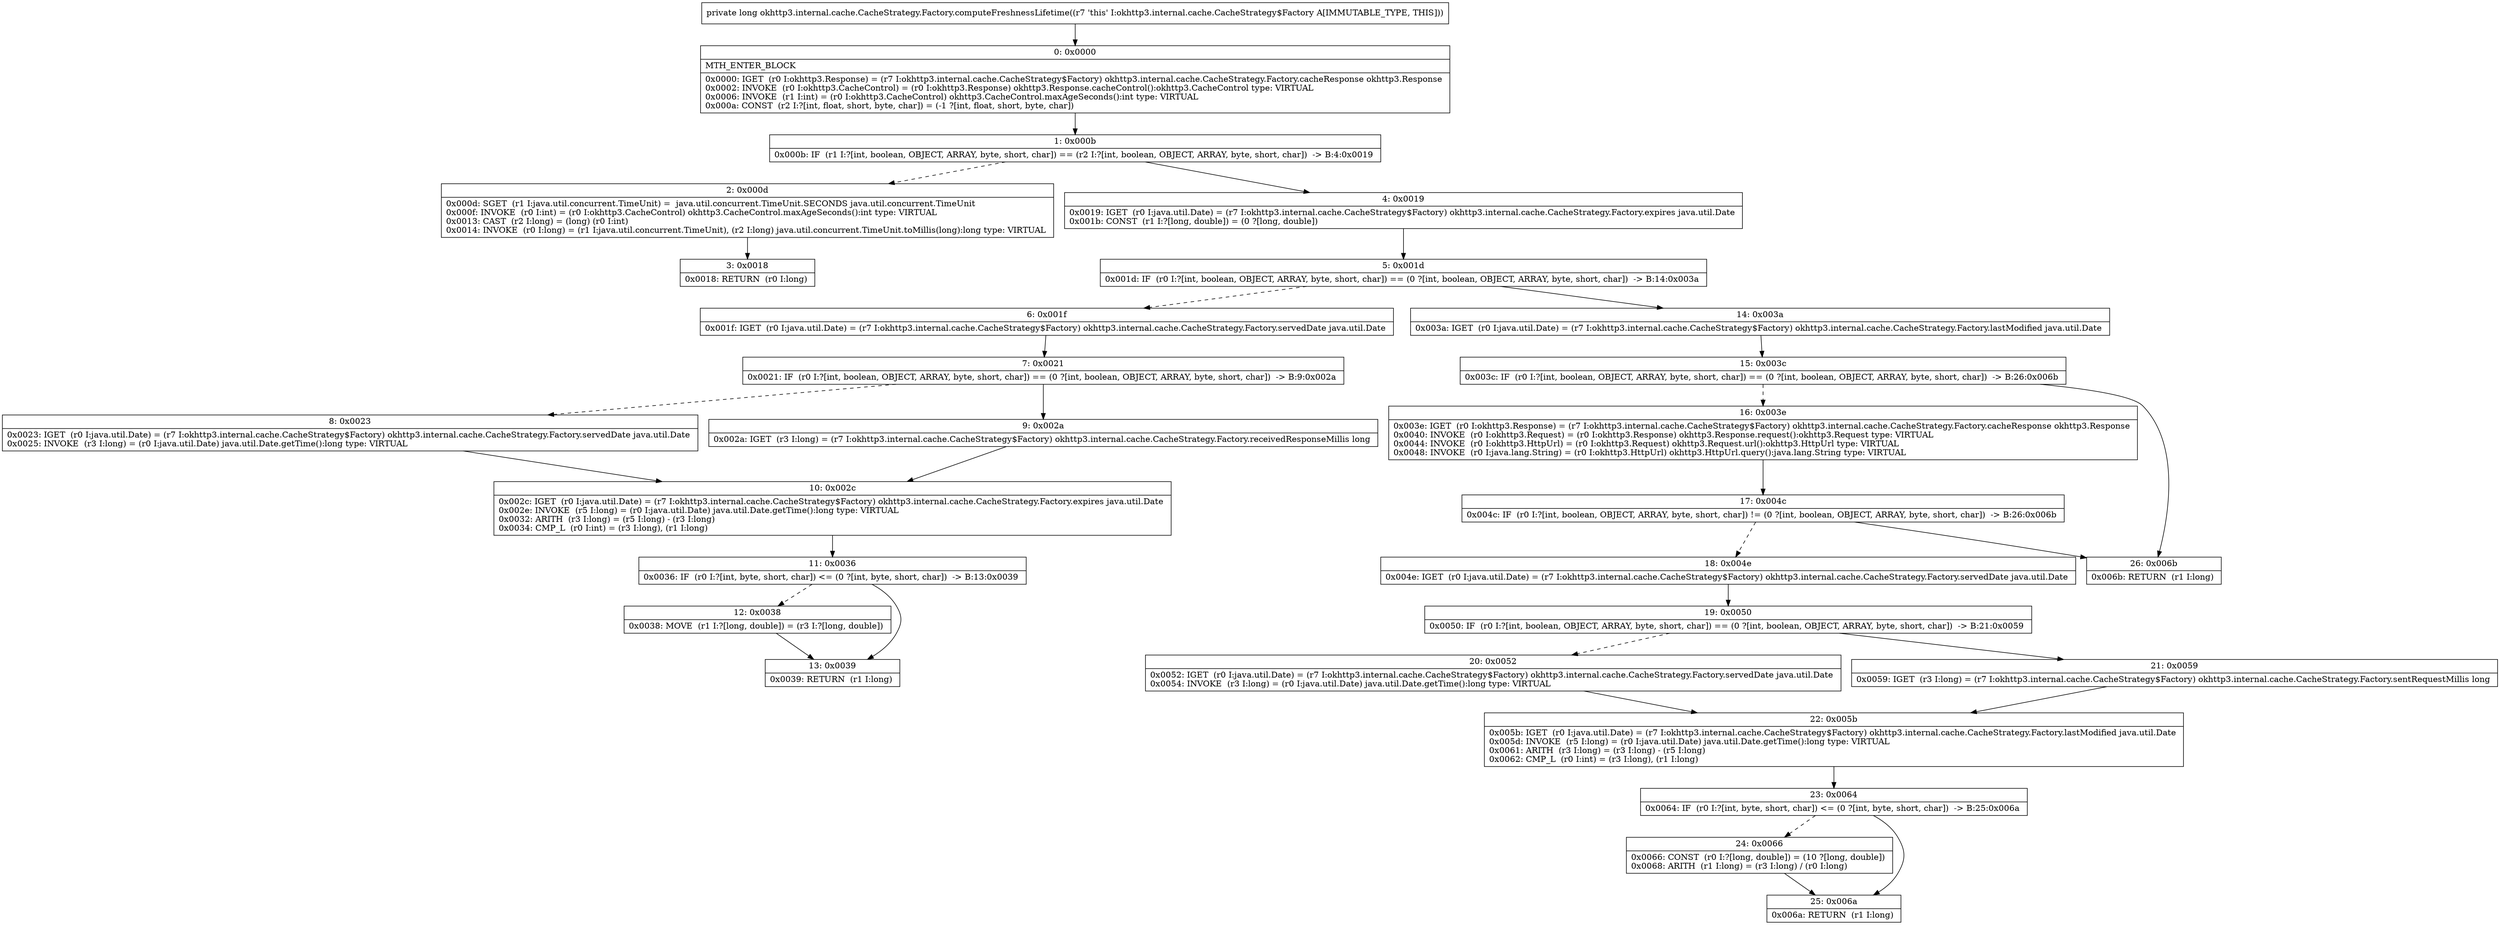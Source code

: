 digraph "CFG forokhttp3.internal.cache.CacheStrategy.Factory.computeFreshnessLifetime()J" {
Node_0 [shape=record,label="{0\:\ 0x0000|MTH_ENTER_BLOCK\l|0x0000: IGET  (r0 I:okhttp3.Response) = (r7 I:okhttp3.internal.cache.CacheStrategy$Factory) okhttp3.internal.cache.CacheStrategy.Factory.cacheResponse okhttp3.Response \l0x0002: INVOKE  (r0 I:okhttp3.CacheControl) = (r0 I:okhttp3.Response) okhttp3.Response.cacheControl():okhttp3.CacheControl type: VIRTUAL \l0x0006: INVOKE  (r1 I:int) = (r0 I:okhttp3.CacheControl) okhttp3.CacheControl.maxAgeSeconds():int type: VIRTUAL \l0x000a: CONST  (r2 I:?[int, float, short, byte, char]) = (\-1 ?[int, float, short, byte, char]) \l}"];
Node_1 [shape=record,label="{1\:\ 0x000b|0x000b: IF  (r1 I:?[int, boolean, OBJECT, ARRAY, byte, short, char]) == (r2 I:?[int, boolean, OBJECT, ARRAY, byte, short, char])  \-\> B:4:0x0019 \l}"];
Node_2 [shape=record,label="{2\:\ 0x000d|0x000d: SGET  (r1 I:java.util.concurrent.TimeUnit) =  java.util.concurrent.TimeUnit.SECONDS java.util.concurrent.TimeUnit \l0x000f: INVOKE  (r0 I:int) = (r0 I:okhttp3.CacheControl) okhttp3.CacheControl.maxAgeSeconds():int type: VIRTUAL \l0x0013: CAST  (r2 I:long) = (long) (r0 I:int) \l0x0014: INVOKE  (r0 I:long) = (r1 I:java.util.concurrent.TimeUnit), (r2 I:long) java.util.concurrent.TimeUnit.toMillis(long):long type: VIRTUAL \l}"];
Node_3 [shape=record,label="{3\:\ 0x0018|0x0018: RETURN  (r0 I:long) \l}"];
Node_4 [shape=record,label="{4\:\ 0x0019|0x0019: IGET  (r0 I:java.util.Date) = (r7 I:okhttp3.internal.cache.CacheStrategy$Factory) okhttp3.internal.cache.CacheStrategy.Factory.expires java.util.Date \l0x001b: CONST  (r1 I:?[long, double]) = (0 ?[long, double]) \l}"];
Node_5 [shape=record,label="{5\:\ 0x001d|0x001d: IF  (r0 I:?[int, boolean, OBJECT, ARRAY, byte, short, char]) == (0 ?[int, boolean, OBJECT, ARRAY, byte, short, char])  \-\> B:14:0x003a \l}"];
Node_6 [shape=record,label="{6\:\ 0x001f|0x001f: IGET  (r0 I:java.util.Date) = (r7 I:okhttp3.internal.cache.CacheStrategy$Factory) okhttp3.internal.cache.CacheStrategy.Factory.servedDate java.util.Date \l}"];
Node_7 [shape=record,label="{7\:\ 0x0021|0x0021: IF  (r0 I:?[int, boolean, OBJECT, ARRAY, byte, short, char]) == (0 ?[int, boolean, OBJECT, ARRAY, byte, short, char])  \-\> B:9:0x002a \l}"];
Node_8 [shape=record,label="{8\:\ 0x0023|0x0023: IGET  (r0 I:java.util.Date) = (r7 I:okhttp3.internal.cache.CacheStrategy$Factory) okhttp3.internal.cache.CacheStrategy.Factory.servedDate java.util.Date \l0x0025: INVOKE  (r3 I:long) = (r0 I:java.util.Date) java.util.Date.getTime():long type: VIRTUAL \l}"];
Node_9 [shape=record,label="{9\:\ 0x002a|0x002a: IGET  (r3 I:long) = (r7 I:okhttp3.internal.cache.CacheStrategy$Factory) okhttp3.internal.cache.CacheStrategy.Factory.receivedResponseMillis long \l}"];
Node_10 [shape=record,label="{10\:\ 0x002c|0x002c: IGET  (r0 I:java.util.Date) = (r7 I:okhttp3.internal.cache.CacheStrategy$Factory) okhttp3.internal.cache.CacheStrategy.Factory.expires java.util.Date \l0x002e: INVOKE  (r5 I:long) = (r0 I:java.util.Date) java.util.Date.getTime():long type: VIRTUAL \l0x0032: ARITH  (r3 I:long) = (r5 I:long) \- (r3 I:long) \l0x0034: CMP_L  (r0 I:int) = (r3 I:long), (r1 I:long) \l}"];
Node_11 [shape=record,label="{11\:\ 0x0036|0x0036: IF  (r0 I:?[int, byte, short, char]) \<= (0 ?[int, byte, short, char])  \-\> B:13:0x0039 \l}"];
Node_12 [shape=record,label="{12\:\ 0x0038|0x0038: MOVE  (r1 I:?[long, double]) = (r3 I:?[long, double]) \l}"];
Node_13 [shape=record,label="{13\:\ 0x0039|0x0039: RETURN  (r1 I:long) \l}"];
Node_14 [shape=record,label="{14\:\ 0x003a|0x003a: IGET  (r0 I:java.util.Date) = (r7 I:okhttp3.internal.cache.CacheStrategy$Factory) okhttp3.internal.cache.CacheStrategy.Factory.lastModified java.util.Date \l}"];
Node_15 [shape=record,label="{15\:\ 0x003c|0x003c: IF  (r0 I:?[int, boolean, OBJECT, ARRAY, byte, short, char]) == (0 ?[int, boolean, OBJECT, ARRAY, byte, short, char])  \-\> B:26:0x006b \l}"];
Node_16 [shape=record,label="{16\:\ 0x003e|0x003e: IGET  (r0 I:okhttp3.Response) = (r7 I:okhttp3.internal.cache.CacheStrategy$Factory) okhttp3.internal.cache.CacheStrategy.Factory.cacheResponse okhttp3.Response \l0x0040: INVOKE  (r0 I:okhttp3.Request) = (r0 I:okhttp3.Response) okhttp3.Response.request():okhttp3.Request type: VIRTUAL \l0x0044: INVOKE  (r0 I:okhttp3.HttpUrl) = (r0 I:okhttp3.Request) okhttp3.Request.url():okhttp3.HttpUrl type: VIRTUAL \l0x0048: INVOKE  (r0 I:java.lang.String) = (r0 I:okhttp3.HttpUrl) okhttp3.HttpUrl.query():java.lang.String type: VIRTUAL \l}"];
Node_17 [shape=record,label="{17\:\ 0x004c|0x004c: IF  (r0 I:?[int, boolean, OBJECT, ARRAY, byte, short, char]) != (0 ?[int, boolean, OBJECT, ARRAY, byte, short, char])  \-\> B:26:0x006b \l}"];
Node_18 [shape=record,label="{18\:\ 0x004e|0x004e: IGET  (r0 I:java.util.Date) = (r7 I:okhttp3.internal.cache.CacheStrategy$Factory) okhttp3.internal.cache.CacheStrategy.Factory.servedDate java.util.Date \l}"];
Node_19 [shape=record,label="{19\:\ 0x0050|0x0050: IF  (r0 I:?[int, boolean, OBJECT, ARRAY, byte, short, char]) == (0 ?[int, boolean, OBJECT, ARRAY, byte, short, char])  \-\> B:21:0x0059 \l}"];
Node_20 [shape=record,label="{20\:\ 0x0052|0x0052: IGET  (r0 I:java.util.Date) = (r7 I:okhttp3.internal.cache.CacheStrategy$Factory) okhttp3.internal.cache.CacheStrategy.Factory.servedDate java.util.Date \l0x0054: INVOKE  (r3 I:long) = (r0 I:java.util.Date) java.util.Date.getTime():long type: VIRTUAL \l}"];
Node_21 [shape=record,label="{21\:\ 0x0059|0x0059: IGET  (r3 I:long) = (r7 I:okhttp3.internal.cache.CacheStrategy$Factory) okhttp3.internal.cache.CacheStrategy.Factory.sentRequestMillis long \l}"];
Node_22 [shape=record,label="{22\:\ 0x005b|0x005b: IGET  (r0 I:java.util.Date) = (r7 I:okhttp3.internal.cache.CacheStrategy$Factory) okhttp3.internal.cache.CacheStrategy.Factory.lastModified java.util.Date \l0x005d: INVOKE  (r5 I:long) = (r0 I:java.util.Date) java.util.Date.getTime():long type: VIRTUAL \l0x0061: ARITH  (r3 I:long) = (r3 I:long) \- (r5 I:long) \l0x0062: CMP_L  (r0 I:int) = (r3 I:long), (r1 I:long) \l}"];
Node_23 [shape=record,label="{23\:\ 0x0064|0x0064: IF  (r0 I:?[int, byte, short, char]) \<= (0 ?[int, byte, short, char])  \-\> B:25:0x006a \l}"];
Node_24 [shape=record,label="{24\:\ 0x0066|0x0066: CONST  (r0 I:?[long, double]) = (10 ?[long, double]) \l0x0068: ARITH  (r1 I:long) = (r3 I:long) \/ (r0 I:long) \l}"];
Node_25 [shape=record,label="{25\:\ 0x006a|0x006a: RETURN  (r1 I:long) \l}"];
Node_26 [shape=record,label="{26\:\ 0x006b|0x006b: RETURN  (r1 I:long) \l}"];
MethodNode[shape=record,label="{private long okhttp3.internal.cache.CacheStrategy.Factory.computeFreshnessLifetime((r7 'this' I:okhttp3.internal.cache.CacheStrategy$Factory A[IMMUTABLE_TYPE, THIS])) }"];
MethodNode -> Node_0;
Node_0 -> Node_1;
Node_1 -> Node_2[style=dashed];
Node_1 -> Node_4;
Node_2 -> Node_3;
Node_4 -> Node_5;
Node_5 -> Node_6[style=dashed];
Node_5 -> Node_14;
Node_6 -> Node_7;
Node_7 -> Node_8[style=dashed];
Node_7 -> Node_9;
Node_8 -> Node_10;
Node_9 -> Node_10;
Node_10 -> Node_11;
Node_11 -> Node_12[style=dashed];
Node_11 -> Node_13;
Node_12 -> Node_13;
Node_14 -> Node_15;
Node_15 -> Node_16[style=dashed];
Node_15 -> Node_26;
Node_16 -> Node_17;
Node_17 -> Node_18[style=dashed];
Node_17 -> Node_26;
Node_18 -> Node_19;
Node_19 -> Node_20[style=dashed];
Node_19 -> Node_21;
Node_20 -> Node_22;
Node_21 -> Node_22;
Node_22 -> Node_23;
Node_23 -> Node_24[style=dashed];
Node_23 -> Node_25;
Node_24 -> Node_25;
}


